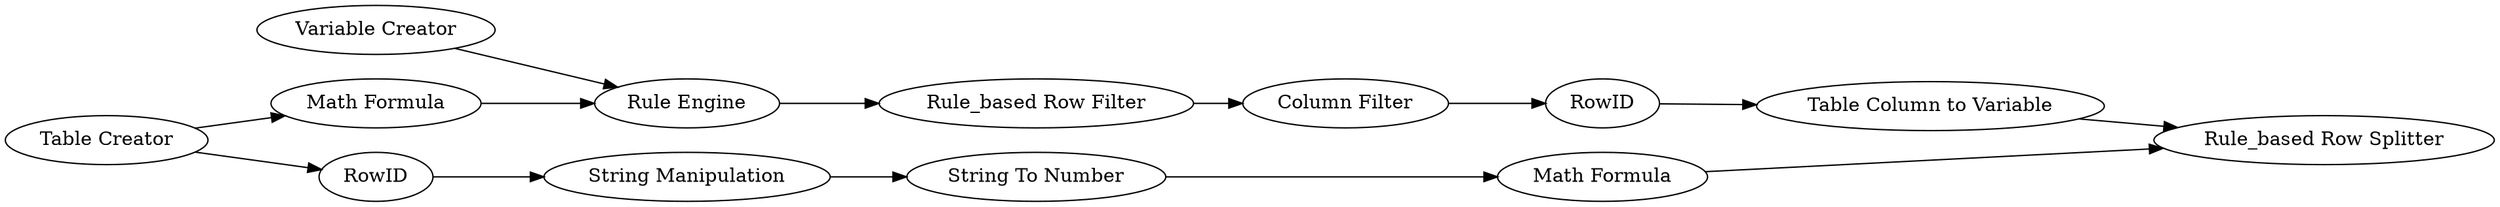 digraph {
	141 [label="Variable Creator"]
	154 [label="Table Creator"]
	157 [label="Rule Engine"]
	166 [label="Rule_based Row Filter"]
	168 [label=RowID]
	169 [label="Column Filter"]
	170 [label="Table Column to Variable"]
	171 [label="Rule_based Row Splitter"]
	172 [label=RowID]
	299 [label="String Manipulation"]
	300 [label="String To Number"]
	301 [label="Math Formula"]
	174 [label="Math Formula"]
	172 -> 299
	299 -> 300
	300 -> 301
	141 -> 157
	154 -> 172
	154 -> 174
	157 -> 166
	166 -> 169
	168 -> 170
	169 -> 168
	170 -> 171
	301 -> 171
	174 -> 157
	rankdir=LR
}
